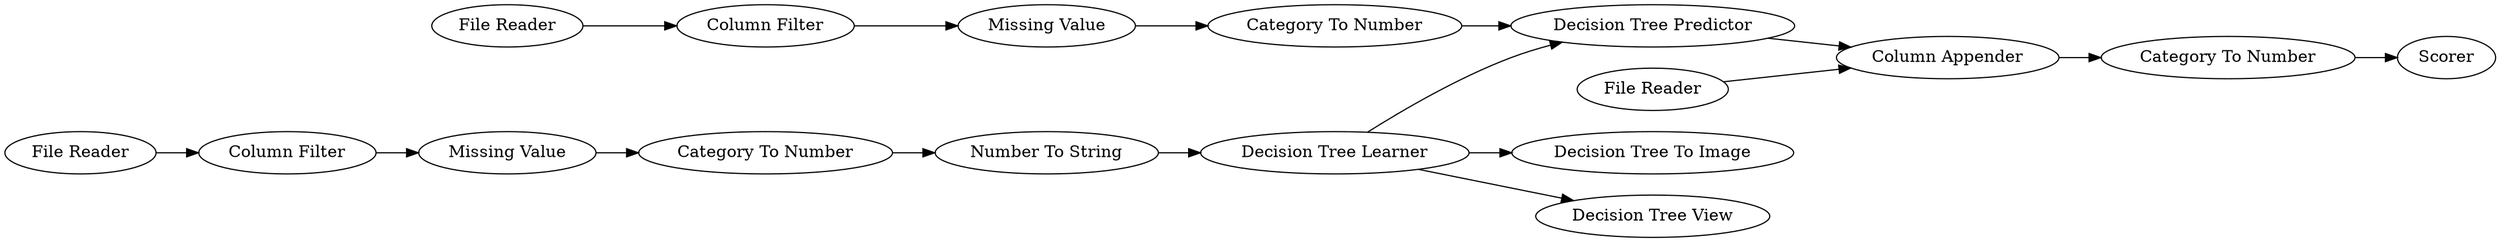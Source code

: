 digraph {
	1 [label="File Reader"]
	2 [label="File Reader"]
	3 [label="File Reader"]
	4 [label="Missing Value"]
	5 [label="Column Filter"]
	6 [label="Column Filter"]
	7 [label="Missing Value"]
	8 [label="Category To Number"]
	9 [label="Category To Number"]
	10 [label="Decision Tree Learner"]
	14 [label="Number To String"]
	15 [label="Decision Tree Predictor"]
	16 [label="Column Appender"]
	17 [label="Category To Number"]
	18 [label=Scorer]
	19 [label="Decision Tree To Image"]
	20 [label="Decision Tree View"]
	1 -> 6
	2 -> 5
	3 -> 16
	4 -> 8
	5 -> 4
	6 -> 7
	7 -> 9
	8 -> 14
	9 -> 15
	10 -> 15
	10 -> 19
	10 -> 20
	14 -> 10
	15 -> 16
	16 -> 17
	17 -> 18
	rankdir=LR
}

